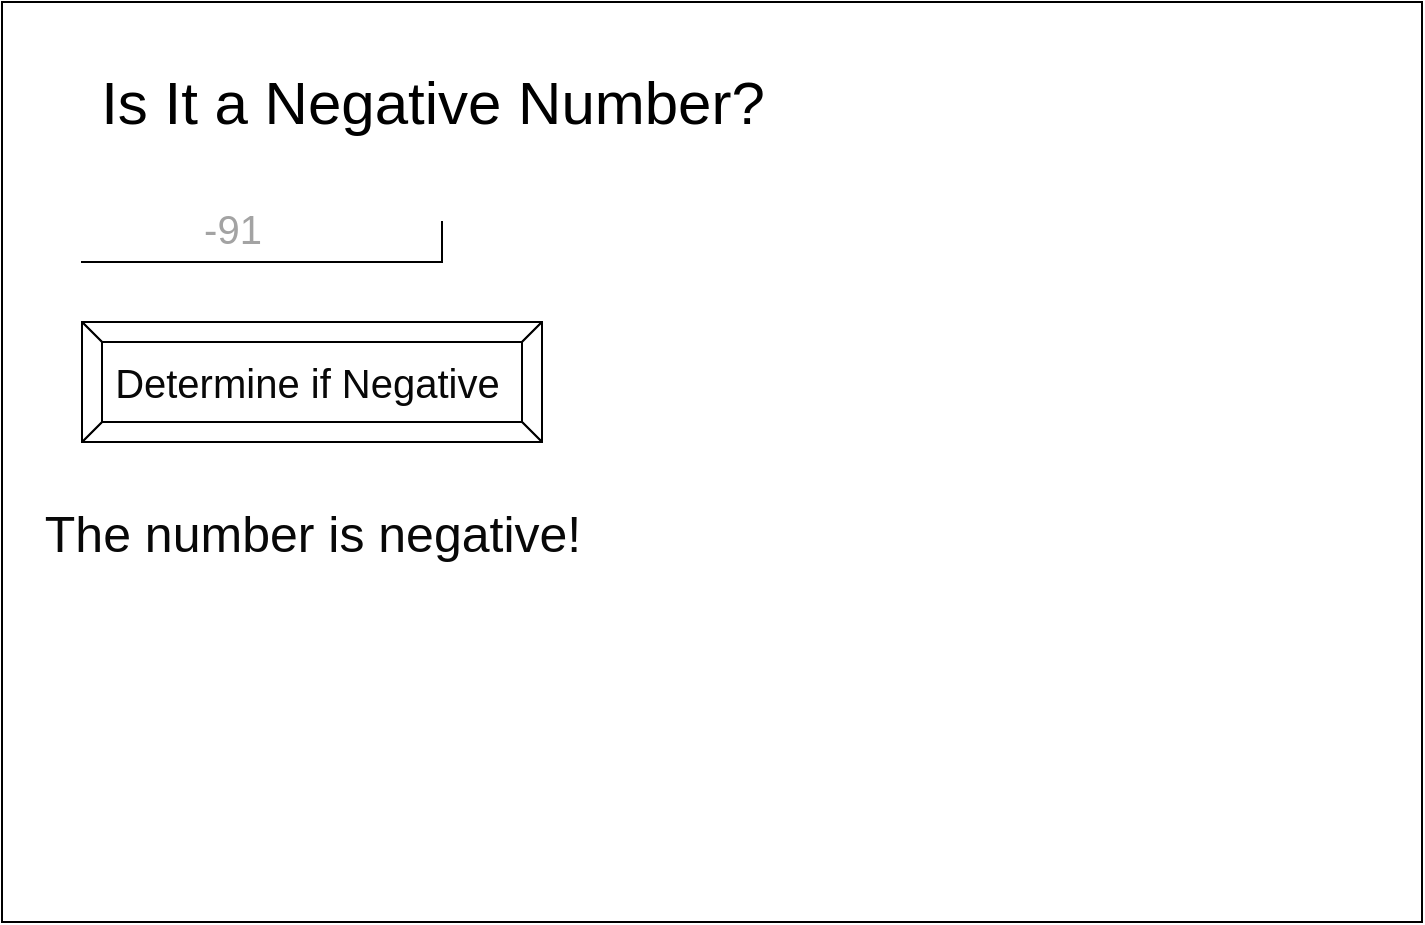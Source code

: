 <mxfile>
    <diagram id="JG2SXHwxrhJaE5vdqtjB" name="Page-1">
        <mxGraphModel dx="849" dy="801" grid="1" gridSize="10" guides="1" tooltips="1" connect="1" arrows="1" fold="1" page="1" pageScale="1" pageWidth="850" pageHeight="1100" math="0" shadow="0">
            <root>
                <mxCell id="0"/>
                <mxCell id="1" parent="0"/>
                <mxCell id="2" value="" style="verticalLabelPosition=bottom;verticalAlign=top;html=1;shape=mxgraph.basic.rect;fillColor2=none;strokeWidth=1;size=20;indent=5;" vertex="1" parent="1">
                    <mxGeometry x="70" y="40" width="710" height="460" as="geometry"/>
                </mxCell>
                <mxCell id="3" value="Is It a Negative Number?" style="text;html=1;align=center;verticalAlign=middle;resizable=0;points=[];autosize=1;strokeColor=none;fillColor=none;strokeWidth=1;fontSize=30;" vertex="1" parent="1">
                    <mxGeometry x="110" y="70" width="350" height="40" as="geometry"/>
                </mxCell>
                <mxCell id="4" value="" style="shape=partialRectangle;whiteSpace=wrap;html=1;top=0;left=0;fillColor=none;fontSize=30;strokeWidth=1;" vertex="1" parent="1">
                    <mxGeometry x="110" y="150" width="180" height="20" as="geometry"/>
                </mxCell>
                <mxCell id="5" value="&lt;font style=&quot;font-size: 20px&quot;&gt;-91&lt;/font&gt;" style="text;html=1;align=center;verticalAlign=middle;resizable=0;points=[];autosize=1;strokeColor=none;fillColor=none;fontSize=30;fontColor=#A3A3A3;" vertex="1" parent="1">
                    <mxGeometry x="165" y="130" width="40" height="40" as="geometry"/>
                </mxCell>
                <mxCell id="7" value="&lt;font color=&quot;#080808&quot;&gt;Determine if Negative&amp;nbsp;&lt;/font&gt;" style="labelPosition=center;verticalLabelPosition=middle;align=center;html=1;shape=mxgraph.basic.button;dx=10;fontSize=20;fontColor=#A3A3A3;strokeWidth=1;" vertex="1" parent="1">
                    <mxGeometry x="110" y="200" width="230" height="60" as="geometry"/>
                </mxCell>
                <mxCell id="8" value="&lt;font style=&quot;font-size: 25px&quot;&gt;The number is negative!&lt;/font&gt;" style="text;html=1;align=center;verticalAlign=middle;resizable=0;points=[];autosize=1;strokeColor=none;fillColor=none;fontSize=20;fontColor=#080808;" vertex="1" parent="1">
                    <mxGeometry x="80" y="290" width="290" height="30" as="geometry"/>
                </mxCell>
            </root>
        </mxGraphModel>
    </diagram>
</mxfile>